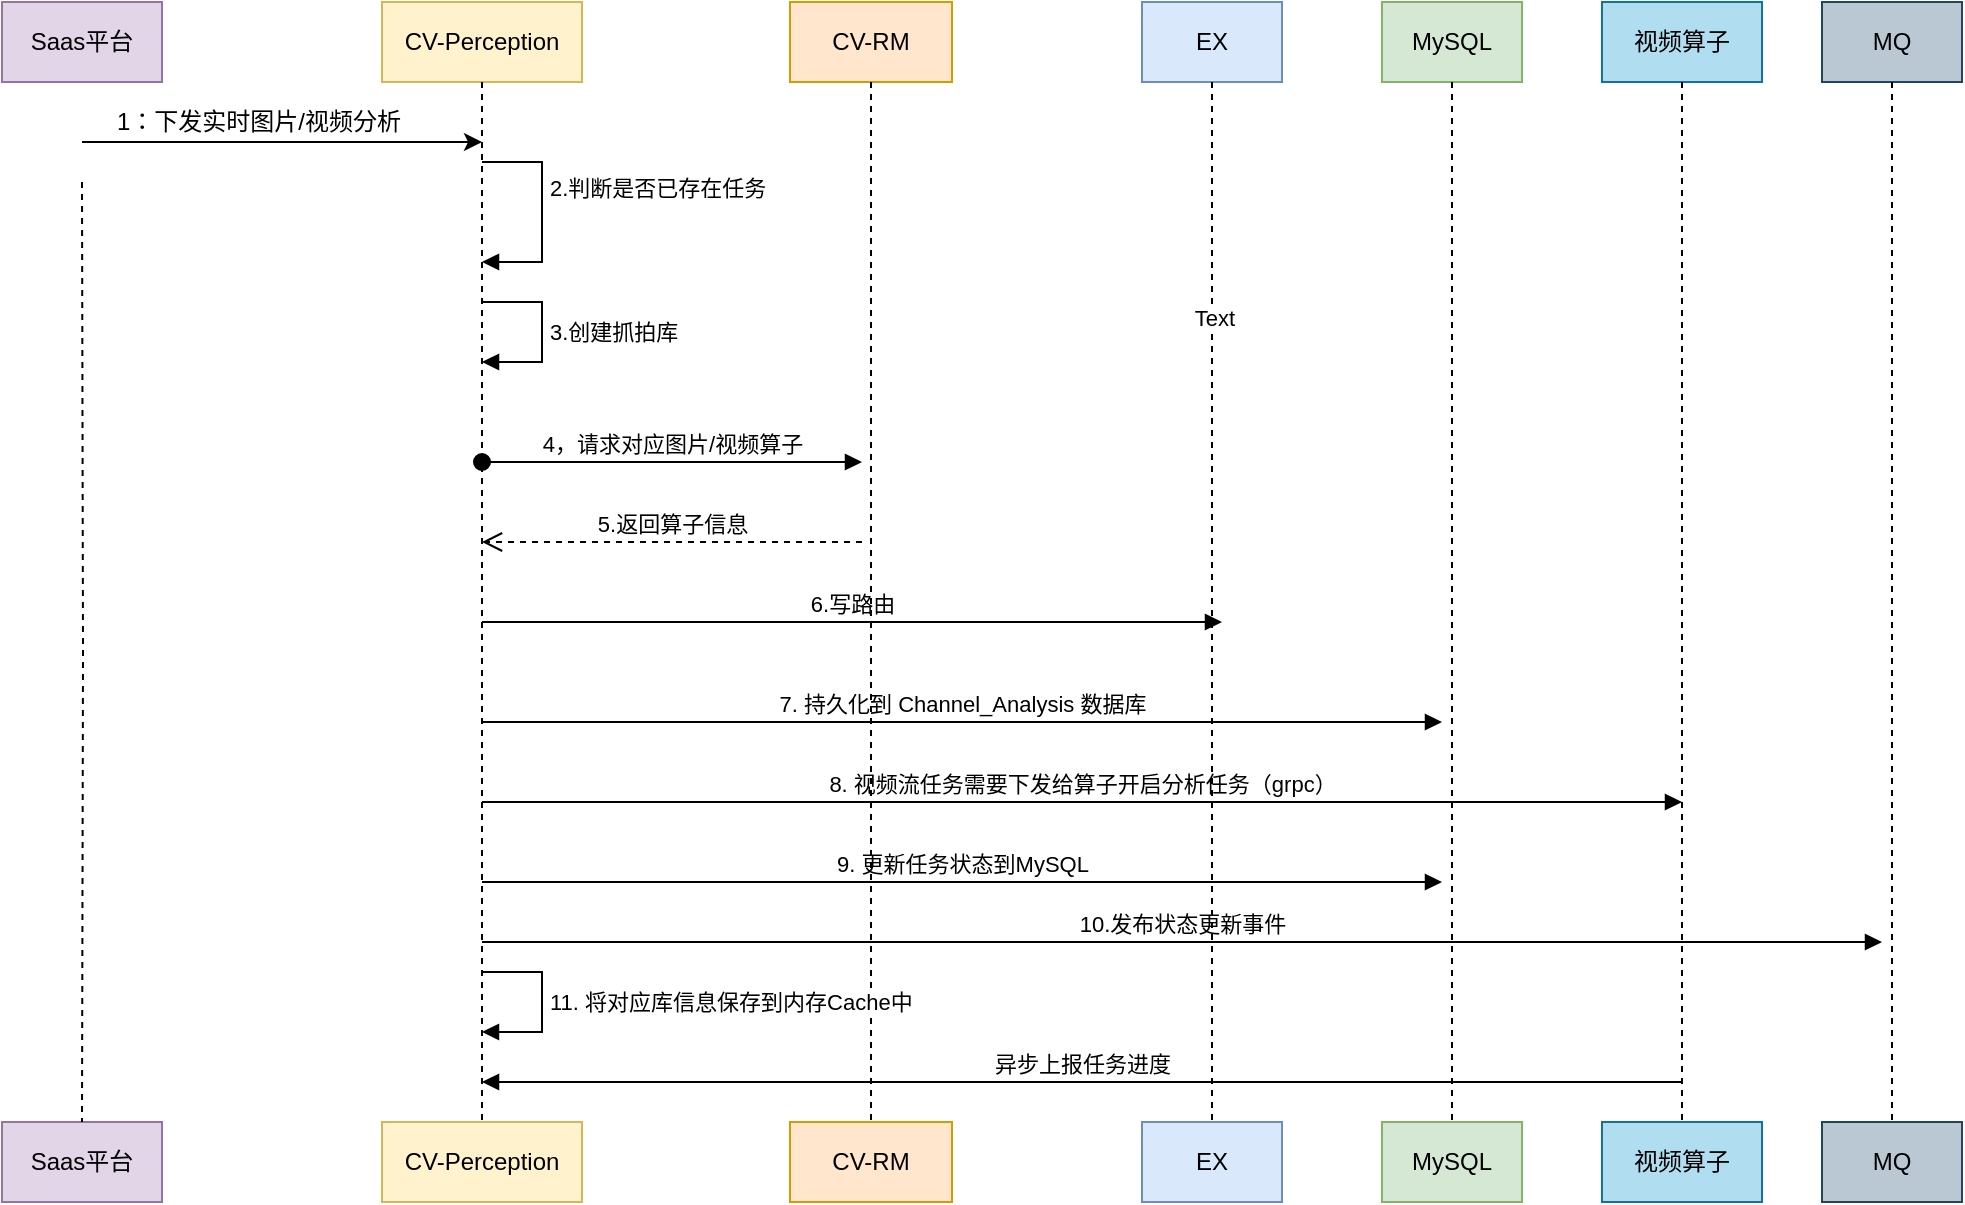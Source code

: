 <mxfile version="24.7.5">
  <diagram name="第 1 页" id="NMHc7NdeImHY1prMpwUW">
    <mxGraphModel dx="1147" dy="708" grid="1" gridSize="10" guides="1" tooltips="1" connect="1" arrows="1" fold="1" page="1" pageScale="1" pageWidth="827" pageHeight="1169" math="0" shadow="0">
      <root>
        <mxCell id="0" />
        <mxCell id="1" parent="0" />
        <mxCell id="VjbKFeKNcHJvRqxNimhH-12" value="" style="group" vertex="1" connectable="0" parent="1">
          <mxGeometry x="20" y="70" width="210" height="550" as="geometry" />
        </mxCell>
        <mxCell id="VjbKFeKNcHJvRqxNimhH-1" value="Saas平台" style="rounded=0;whiteSpace=wrap;html=1;fillColor=#e1d5e7;strokeColor=#9673a6;" vertex="1" parent="VjbKFeKNcHJvRqxNimhH-12">
          <mxGeometry width="80" height="40" as="geometry" />
        </mxCell>
        <mxCell id="VjbKFeKNcHJvRqxNimhH-27" value="" style="endArrow=classic;html=1;rounded=0;" edge="1" parent="VjbKFeKNcHJvRqxNimhH-12">
          <mxGeometry width="50" height="50" relative="1" as="geometry">
            <mxPoint x="40" y="70" as="sourcePoint" />
            <mxPoint x="240" y="70" as="targetPoint" />
            <Array as="points" />
          </mxGeometry>
        </mxCell>
        <mxCell id="VjbKFeKNcHJvRqxNimhH-31" value="&lt;font style=&quot;font-size: 12px;&quot;&gt;1：下发实时图片/视频分析&lt;/font&gt;" style="edgeLabel;html=1;align=center;verticalAlign=middle;resizable=0;points=[];" vertex="1" connectable="0" parent="VjbKFeKNcHJvRqxNimhH-27">
          <mxGeometry x="-0.12" y="-4" relative="1" as="geometry">
            <mxPoint y="-14" as="offset" />
          </mxGeometry>
        </mxCell>
        <mxCell id="VjbKFeKNcHJvRqxNimhH-16" value="" style="group" vertex="1" connectable="0" parent="1">
          <mxGeometry x="414" y="70" width="81" height="550" as="geometry" />
        </mxCell>
        <mxCell id="VjbKFeKNcHJvRqxNimhH-7" value="CV-RM" style="rounded=0;whiteSpace=wrap;html=1;fillColor=#ffe6cc;strokeColor=#d79b00;" vertex="1" parent="VjbKFeKNcHJvRqxNimhH-16">
          <mxGeometry width="81" height="40" as="geometry" />
        </mxCell>
        <mxCell id="VjbKFeKNcHJvRqxNimhH-19" value="" style="group" vertex="1" connectable="0" parent="1">
          <mxGeometry x="590" y="70" width="70" height="550" as="geometry" />
        </mxCell>
        <mxCell id="VjbKFeKNcHJvRqxNimhH-8" value="EX" style="rounded=0;whiteSpace=wrap;html=1;fillColor=#dae8fc;strokeColor=#6c8ebf;" vertex="1" parent="VjbKFeKNcHJvRqxNimhH-19">
          <mxGeometry width="70" height="40" as="geometry" />
        </mxCell>
        <mxCell id="VjbKFeKNcHJvRqxNimhH-22" value="" style="group" vertex="1" connectable="0" parent="1">
          <mxGeometry x="710" y="70" width="70" height="550" as="geometry" />
        </mxCell>
        <mxCell id="VjbKFeKNcHJvRqxNimhH-9" value="MySQL" style="rounded=0;whiteSpace=wrap;html=1;fillColor=#d5e8d4;strokeColor=#82b366;" vertex="1" parent="VjbKFeKNcHJvRqxNimhH-22">
          <mxGeometry width="70" height="40" as="geometry" />
        </mxCell>
        <mxCell id="VjbKFeKNcHJvRqxNimhH-29" value="" style="group" vertex="1" connectable="0" parent="1">
          <mxGeometry x="930" y="70" width="70" height="550" as="geometry" />
        </mxCell>
        <mxCell id="VjbKFeKNcHJvRqxNimhH-11" value="MQ" style="rounded=0;whiteSpace=wrap;html=1;fillColor=#bac8d3;strokeColor=#23445d;" vertex="1" parent="VjbKFeKNcHJvRqxNimhH-29">
          <mxGeometry width="70" height="40" as="geometry" />
        </mxCell>
        <mxCell id="VjbKFeKNcHJvRqxNimhH-30" value="" style="group" vertex="1" connectable="0" parent="1">
          <mxGeometry x="820" y="70" width="80" height="550" as="geometry" />
        </mxCell>
        <mxCell id="VjbKFeKNcHJvRqxNimhH-10" value="视频算子" style="rounded=0;whiteSpace=wrap;html=1;fillColor=#b1ddf0;strokeColor=#10739e;" vertex="1" parent="VjbKFeKNcHJvRqxNimhH-30">
          <mxGeometry width="80" height="40" as="geometry" />
        </mxCell>
        <mxCell id="VjbKFeKNcHJvRqxNimhH-13" value="" style="group" vertex="1" connectable="0" parent="1">
          <mxGeometry x="210" y="70" width="100" height="550" as="geometry" />
        </mxCell>
        <mxCell id="VjbKFeKNcHJvRqxNimhH-4" value="CV-Perception" style="rounded=0;whiteSpace=wrap;html=1;fillColor=#fff2cc;strokeColor=#d6b656;" vertex="1" parent="VjbKFeKNcHJvRqxNimhH-13">
          <mxGeometry width="100" height="40" as="geometry" />
        </mxCell>
        <mxCell id="VjbKFeKNcHJvRqxNimhH-34" value="2.判断是否已存在任务" style="html=1;align=left;spacingLeft=2;endArrow=block;rounded=0;edgeStyle=orthogonalEdgeStyle;curved=0;rounded=0;" edge="1" parent="VjbKFeKNcHJvRqxNimhH-13">
          <mxGeometry x="-0.231" relative="1" as="geometry">
            <mxPoint x="50" y="80" as="sourcePoint" />
            <Array as="points">
              <mxPoint x="80" y="80" />
              <mxPoint x="80" y="130" />
              <mxPoint x="50" y="130" />
            </Array>
            <mxPoint x="50" y="130" as="targetPoint" />
            <mxPoint as="offset" />
          </mxGeometry>
        </mxCell>
        <mxCell id="VjbKFeKNcHJvRqxNimhH-50" value="3.创建抓拍库" style="html=1;align=left;spacingLeft=2;endArrow=block;rounded=0;edgeStyle=orthogonalEdgeStyle;curved=0;rounded=0;" edge="1" parent="VjbKFeKNcHJvRqxNimhH-13">
          <mxGeometry relative="1" as="geometry">
            <mxPoint x="50" y="150" as="sourcePoint" />
            <Array as="points">
              <mxPoint x="80" y="180" />
            </Array>
            <mxPoint x="50" y="180" as="targetPoint" />
          </mxGeometry>
        </mxCell>
        <mxCell id="VjbKFeKNcHJvRqxNimhH-51" value="4，请求对应图片/视频算子" style="html=1;verticalAlign=bottom;startArrow=oval;startFill=1;endArrow=block;startSize=8;curved=0;rounded=0;" edge="1" parent="VjbKFeKNcHJvRqxNimhH-13">
          <mxGeometry width="60" relative="1" as="geometry">
            <mxPoint x="50" y="230" as="sourcePoint" />
            <mxPoint x="240" y="230" as="targetPoint" />
          </mxGeometry>
        </mxCell>
        <mxCell id="VjbKFeKNcHJvRqxNimhH-52" value="5.返回算子信息" style="html=1;verticalAlign=bottom;endArrow=open;dashed=1;endSize=8;curved=0;rounded=0;" edge="1" parent="VjbKFeKNcHJvRqxNimhH-13">
          <mxGeometry relative="1" as="geometry">
            <mxPoint x="240" y="270" as="sourcePoint" />
            <mxPoint x="50" y="270" as="targetPoint" />
          </mxGeometry>
        </mxCell>
        <mxCell id="VjbKFeKNcHJvRqxNimhH-53" value="6.写路由" style="html=1;verticalAlign=bottom;endArrow=block;curved=0;rounded=0;" edge="1" parent="VjbKFeKNcHJvRqxNimhH-13">
          <mxGeometry width="80" relative="1" as="geometry">
            <mxPoint x="50" y="310" as="sourcePoint" />
            <mxPoint x="420" y="310" as="targetPoint" />
          </mxGeometry>
        </mxCell>
        <mxCell id="VjbKFeKNcHJvRqxNimhH-55" value="8. 视频流任务需要下发给算子开启分析任务（grpc）" style="html=1;verticalAlign=bottom;endArrow=block;curved=0;rounded=0;" edge="1" parent="VjbKFeKNcHJvRqxNimhH-13">
          <mxGeometry width="80" relative="1" as="geometry">
            <mxPoint x="50" y="400" as="sourcePoint" />
            <mxPoint x="650" y="400" as="targetPoint" />
          </mxGeometry>
        </mxCell>
        <mxCell id="VjbKFeKNcHJvRqxNimhH-57" value="9. 更新任务状态到MySQL" style="html=1;verticalAlign=bottom;endArrow=block;curved=0;rounded=0;" edge="1" parent="VjbKFeKNcHJvRqxNimhH-13">
          <mxGeometry width="80" relative="1" as="geometry">
            <mxPoint x="50" y="440" as="sourcePoint" />
            <mxPoint x="530" y="440" as="targetPoint" />
          </mxGeometry>
        </mxCell>
        <mxCell id="VjbKFeKNcHJvRqxNimhH-58" value="10.发布状态更新事件" style="html=1;verticalAlign=bottom;endArrow=block;curved=0;rounded=0;" edge="1" parent="VjbKFeKNcHJvRqxNimhH-13">
          <mxGeometry width="80" relative="1" as="geometry">
            <mxPoint x="50" y="470" as="sourcePoint" />
            <mxPoint x="750" y="470" as="targetPoint" />
          </mxGeometry>
        </mxCell>
        <mxCell id="VjbKFeKNcHJvRqxNimhH-54" value="7. 持久化到 Channel_Analysis 数据库" style="html=1;verticalAlign=bottom;endArrow=block;curved=0;rounded=0;" edge="1" parent="1">
          <mxGeometry width="80" relative="1" as="geometry">
            <mxPoint x="260" y="430" as="sourcePoint" />
            <mxPoint x="740" y="430" as="targetPoint" />
          </mxGeometry>
        </mxCell>
        <mxCell id="VjbKFeKNcHJvRqxNimhH-5" value="CV-Perception" style="rounded=0;whiteSpace=wrap;html=1;fillColor=#fff2cc;strokeColor=#d6b656;" vertex="1" parent="1">
          <mxGeometry x="210" y="630" width="100" height="40" as="geometry" />
        </mxCell>
        <mxCell id="VjbKFeKNcHJvRqxNimhH-6" style="edgeStyle=orthogonalEdgeStyle;rounded=0;orthogonalLoop=1;jettySize=auto;html=1;exitX=0.5;exitY=1;exitDx=0;exitDy=0;entryX=0.5;entryY=0;entryDx=0;entryDy=0;endArrow=none;endFill=0;dashed=1;" edge="1" parent="1" source="VjbKFeKNcHJvRqxNimhH-4" target="VjbKFeKNcHJvRqxNimhH-5">
          <mxGeometry relative="1" as="geometry" />
        </mxCell>
        <mxCell id="VjbKFeKNcHJvRqxNimhH-2" value="Saas平台" style="rounded=0;whiteSpace=wrap;html=1;fillColor=#e1d5e7;strokeColor=#9673a6;" vertex="1" parent="1">
          <mxGeometry x="20" y="630" width="80" height="40" as="geometry" />
        </mxCell>
        <mxCell id="VjbKFeKNcHJvRqxNimhH-3" style="edgeStyle=orthogonalEdgeStyle;rounded=0;orthogonalLoop=1;jettySize=auto;html=1;exitX=0.5;exitY=1;exitDx=0;exitDy=0;entryX=0.5;entryY=0;entryDx=0;entryDy=0;endArrow=none;endFill=0;dashed=1;" edge="1" parent="1" target="VjbKFeKNcHJvRqxNimhH-2">
          <mxGeometry relative="1" as="geometry">
            <mxPoint x="60" y="160" as="sourcePoint" />
          </mxGeometry>
        </mxCell>
        <mxCell id="VjbKFeKNcHJvRqxNimhH-14" value="CV-RM" style="rounded=0;whiteSpace=wrap;html=1;fillColor=#ffe6cc;strokeColor=#d79b00;" vertex="1" parent="1">
          <mxGeometry x="414" y="630" width="81" height="40" as="geometry" />
        </mxCell>
        <mxCell id="VjbKFeKNcHJvRqxNimhH-15" style="edgeStyle=orthogonalEdgeStyle;rounded=0;orthogonalLoop=1;jettySize=auto;html=1;exitX=0.5;exitY=1;exitDx=0;exitDy=0;entryX=0.5;entryY=0;entryDx=0;entryDy=0;endArrow=none;endFill=0;dashed=1;" edge="1" parent="1" source="VjbKFeKNcHJvRqxNimhH-7" target="VjbKFeKNcHJvRqxNimhH-14">
          <mxGeometry relative="1" as="geometry" />
        </mxCell>
        <mxCell id="VjbKFeKNcHJvRqxNimhH-17" value="EX" style="rounded=0;whiteSpace=wrap;html=1;fillColor=#dae8fc;strokeColor=#6c8ebf;" vertex="1" parent="1">
          <mxGeometry x="590" y="630" width="70" height="40" as="geometry" />
        </mxCell>
        <mxCell id="VjbKFeKNcHJvRqxNimhH-18" style="edgeStyle=orthogonalEdgeStyle;rounded=0;orthogonalLoop=1;jettySize=auto;html=1;exitX=0.5;exitY=1;exitDx=0;exitDy=0;entryX=0.5;entryY=0;entryDx=0;entryDy=0;endArrow=none;endFill=0;dashed=1;" edge="1" parent="1" source="VjbKFeKNcHJvRqxNimhH-8" target="VjbKFeKNcHJvRqxNimhH-17">
          <mxGeometry relative="1" as="geometry" />
        </mxCell>
        <mxCell id="VjbKFeKNcHJvRqxNimhH-37" value="Text" style="edgeLabel;html=1;align=center;verticalAlign=middle;resizable=0;points=[];" vertex="1" connectable="0" parent="VjbKFeKNcHJvRqxNimhH-18">
          <mxGeometry x="-0.549" y="1" relative="1" as="geometry">
            <mxPoint as="offset" />
          </mxGeometry>
        </mxCell>
        <mxCell id="VjbKFeKNcHJvRqxNimhH-20" value="MySQL" style="rounded=0;whiteSpace=wrap;html=1;fillColor=#d5e8d4;strokeColor=#82b366;" vertex="1" parent="1">
          <mxGeometry x="710" y="630" width="70" height="40" as="geometry" />
        </mxCell>
        <mxCell id="VjbKFeKNcHJvRqxNimhH-21" style="edgeStyle=orthogonalEdgeStyle;rounded=0;orthogonalLoop=1;jettySize=auto;html=1;exitX=0.5;exitY=1;exitDx=0;exitDy=0;entryX=0.5;entryY=0;entryDx=0;entryDy=0;endArrow=none;endFill=0;dashed=1;" edge="1" parent="1" source="VjbKFeKNcHJvRqxNimhH-9" target="VjbKFeKNcHJvRqxNimhH-20">
          <mxGeometry relative="1" as="geometry" />
        </mxCell>
        <mxCell id="VjbKFeKNcHJvRqxNimhH-23" value="视频算子" style="rounded=0;whiteSpace=wrap;html=1;fillColor=#b1ddf0;strokeColor=#10739e;" vertex="1" parent="1">
          <mxGeometry x="820" y="630" width="80" height="40" as="geometry" />
        </mxCell>
        <mxCell id="VjbKFeKNcHJvRqxNimhH-24" style="edgeStyle=orthogonalEdgeStyle;rounded=0;orthogonalLoop=1;jettySize=auto;html=1;exitX=0.5;exitY=1;exitDx=0;exitDy=0;entryX=0.5;entryY=0;entryDx=0;entryDy=0;endArrow=none;endFill=0;dashed=1;" edge="1" parent="1" source="VjbKFeKNcHJvRqxNimhH-10" target="VjbKFeKNcHJvRqxNimhH-23">
          <mxGeometry relative="1" as="geometry" />
        </mxCell>
        <mxCell id="VjbKFeKNcHJvRqxNimhH-25" value="MQ" style="rounded=0;whiteSpace=wrap;html=1;fillColor=#bac8d3;strokeColor=#23445d;" vertex="1" parent="1">
          <mxGeometry x="930" y="630" width="70" height="40" as="geometry" />
        </mxCell>
        <mxCell id="VjbKFeKNcHJvRqxNimhH-26" style="edgeStyle=orthogonalEdgeStyle;rounded=0;orthogonalLoop=1;jettySize=auto;html=1;exitX=0.5;exitY=1;exitDx=0;exitDy=0;entryX=0.5;entryY=0;entryDx=0;entryDy=0;endArrow=none;endFill=0;dashed=1;" edge="1" parent="1" source="VjbKFeKNcHJvRqxNimhH-11" target="VjbKFeKNcHJvRqxNimhH-25">
          <mxGeometry relative="1" as="geometry" />
        </mxCell>
        <mxCell id="VjbKFeKNcHJvRqxNimhH-61" value="11. 将对应库信息保存到内存Cache中" style="html=1;align=left;spacingLeft=2;endArrow=block;rounded=0;edgeStyle=orthogonalEdgeStyle;curved=0;rounded=0;" edge="1" parent="1">
          <mxGeometry relative="1" as="geometry">
            <mxPoint x="260" y="555" as="sourcePoint" />
            <Array as="points">
              <mxPoint x="290" y="585" />
            </Array>
            <mxPoint x="260" y="585" as="targetPoint" />
          </mxGeometry>
        </mxCell>
        <mxCell id="VjbKFeKNcHJvRqxNimhH-62" value="异步上报任务进度" style="html=1;verticalAlign=bottom;endArrow=block;curved=0;rounded=0;" edge="1" parent="1">
          <mxGeometry width="80" relative="1" as="geometry">
            <mxPoint x="860" y="610" as="sourcePoint" />
            <mxPoint x="260" y="610" as="targetPoint" />
          </mxGeometry>
        </mxCell>
      </root>
    </mxGraphModel>
  </diagram>
</mxfile>
